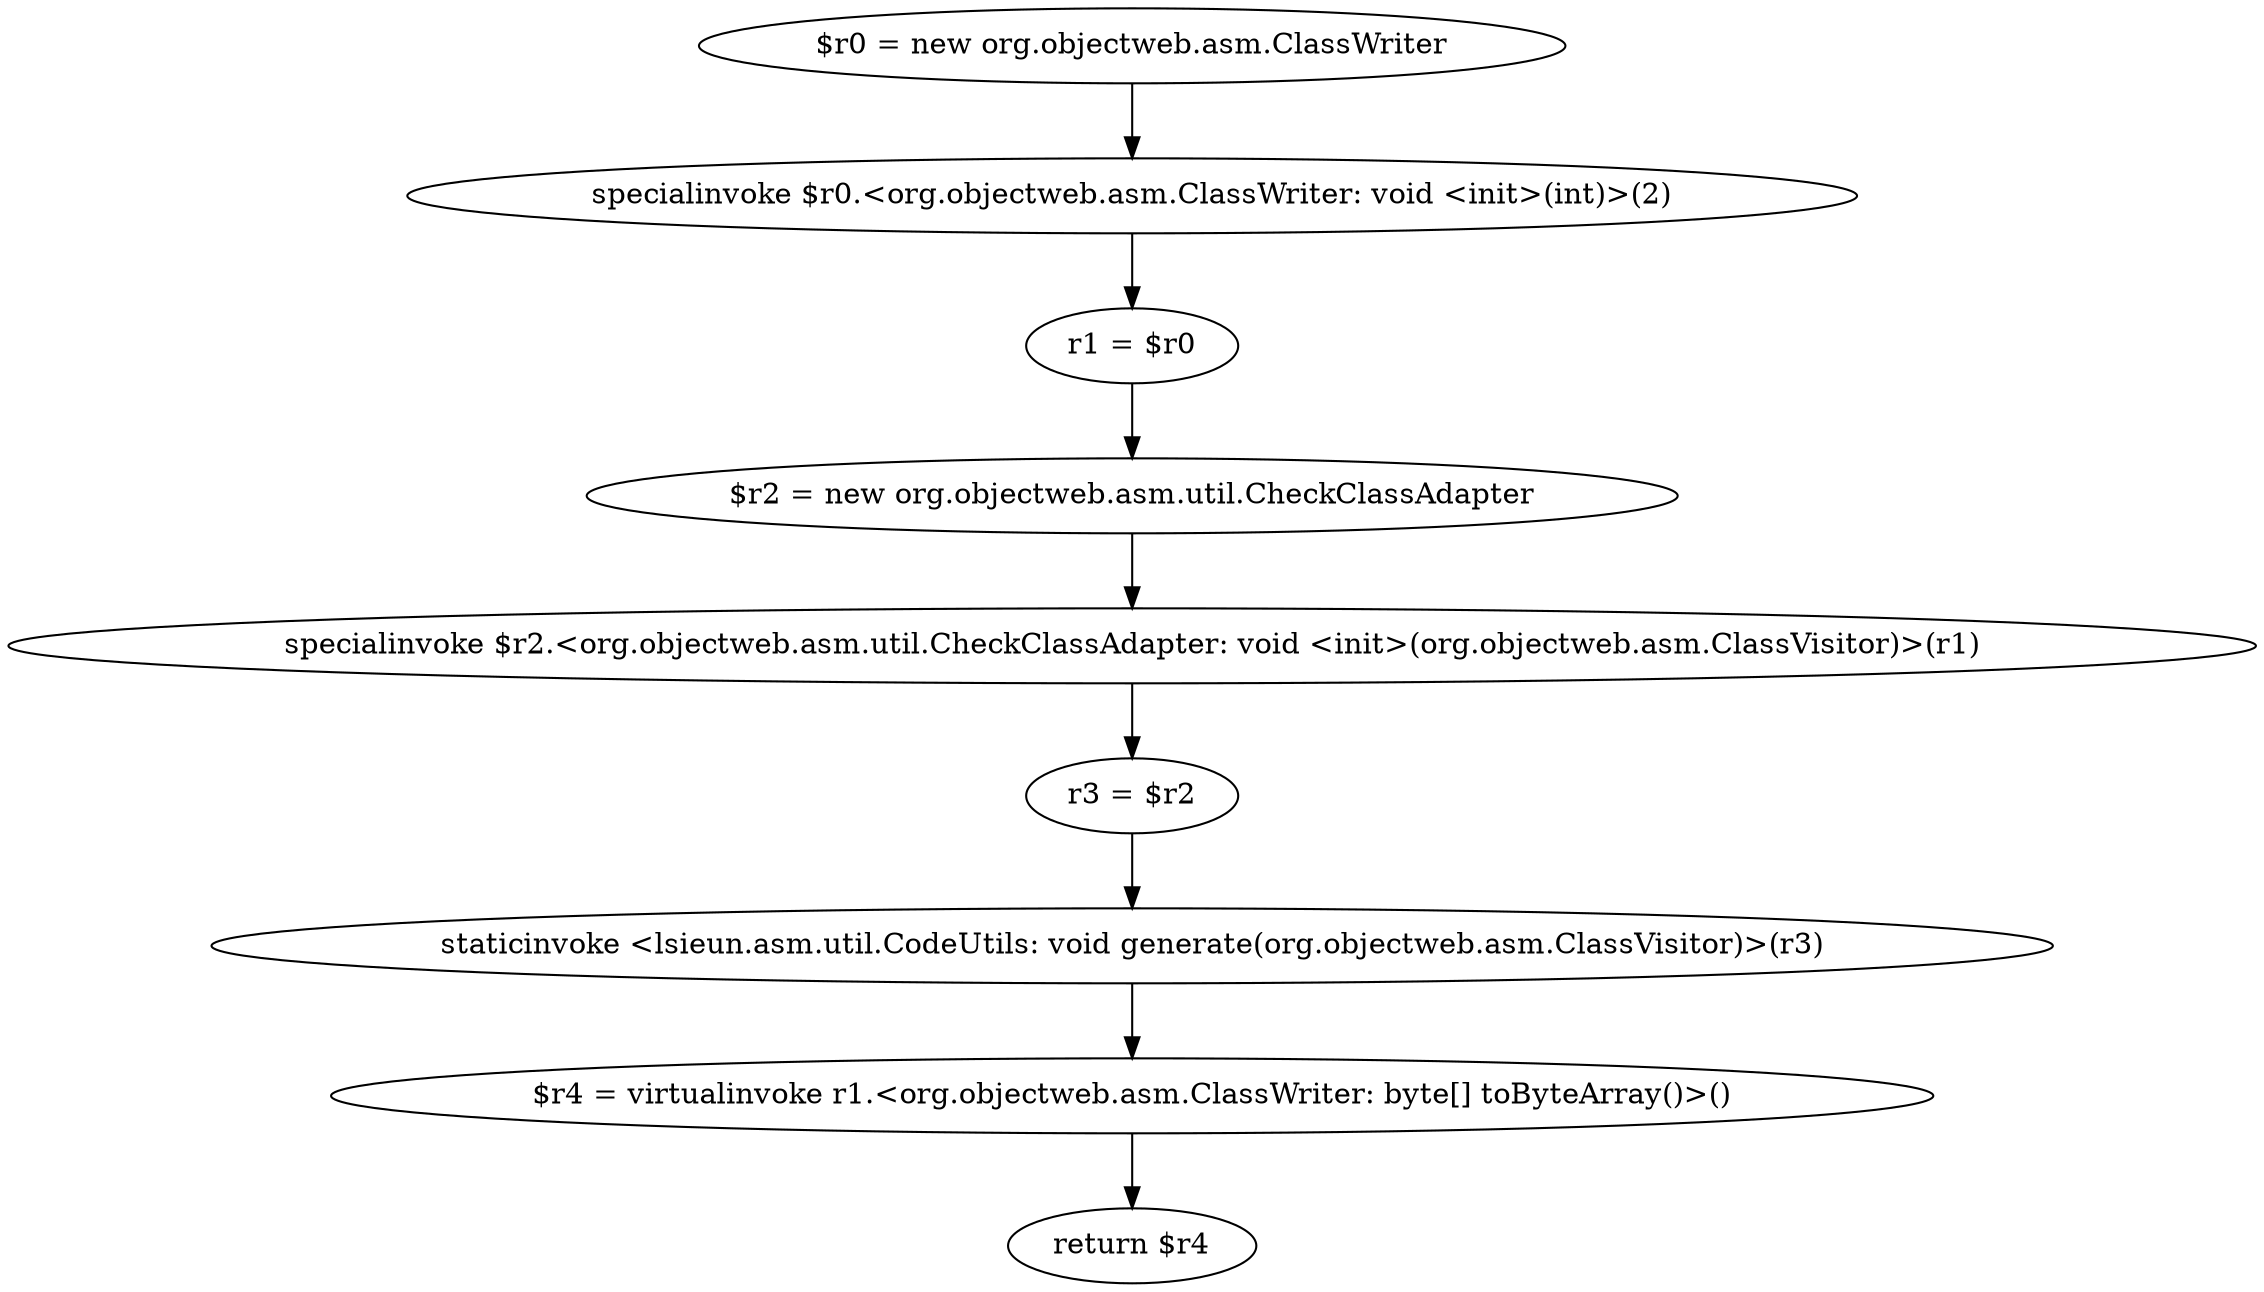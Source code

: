 digraph "unitGraph" {
    "$r0 = new org.objectweb.asm.ClassWriter"
    "specialinvoke $r0.<org.objectweb.asm.ClassWriter: void <init>(int)>(2)"
    "r1 = $r0"
    "$r2 = new org.objectweb.asm.util.CheckClassAdapter"
    "specialinvoke $r2.<org.objectweb.asm.util.CheckClassAdapter: void <init>(org.objectweb.asm.ClassVisitor)>(r1)"
    "r3 = $r2"
    "staticinvoke <lsieun.asm.util.CodeUtils: void generate(org.objectweb.asm.ClassVisitor)>(r3)"
    "$r4 = virtualinvoke r1.<org.objectweb.asm.ClassWriter: byte[] toByteArray()>()"
    "return $r4"
    "$r0 = new org.objectweb.asm.ClassWriter"->"specialinvoke $r0.<org.objectweb.asm.ClassWriter: void <init>(int)>(2)";
    "specialinvoke $r0.<org.objectweb.asm.ClassWriter: void <init>(int)>(2)"->"r1 = $r0";
    "r1 = $r0"->"$r2 = new org.objectweb.asm.util.CheckClassAdapter";
    "$r2 = new org.objectweb.asm.util.CheckClassAdapter"->"specialinvoke $r2.<org.objectweb.asm.util.CheckClassAdapter: void <init>(org.objectweb.asm.ClassVisitor)>(r1)";
    "specialinvoke $r2.<org.objectweb.asm.util.CheckClassAdapter: void <init>(org.objectweb.asm.ClassVisitor)>(r1)"->"r3 = $r2";
    "r3 = $r2"->"staticinvoke <lsieun.asm.util.CodeUtils: void generate(org.objectweb.asm.ClassVisitor)>(r3)";
    "staticinvoke <lsieun.asm.util.CodeUtils: void generate(org.objectweb.asm.ClassVisitor)>(r3)"->"$r4 = virtualinvoke r1.<org.objectweb.asm.ClassWriter: byte[] toByteArray()>()";
    "$r4 = virtualinvoke r1.<org.objectweb.asm.ClassWriter: byte[] toByteArray()>()"->"return $r4";
}
